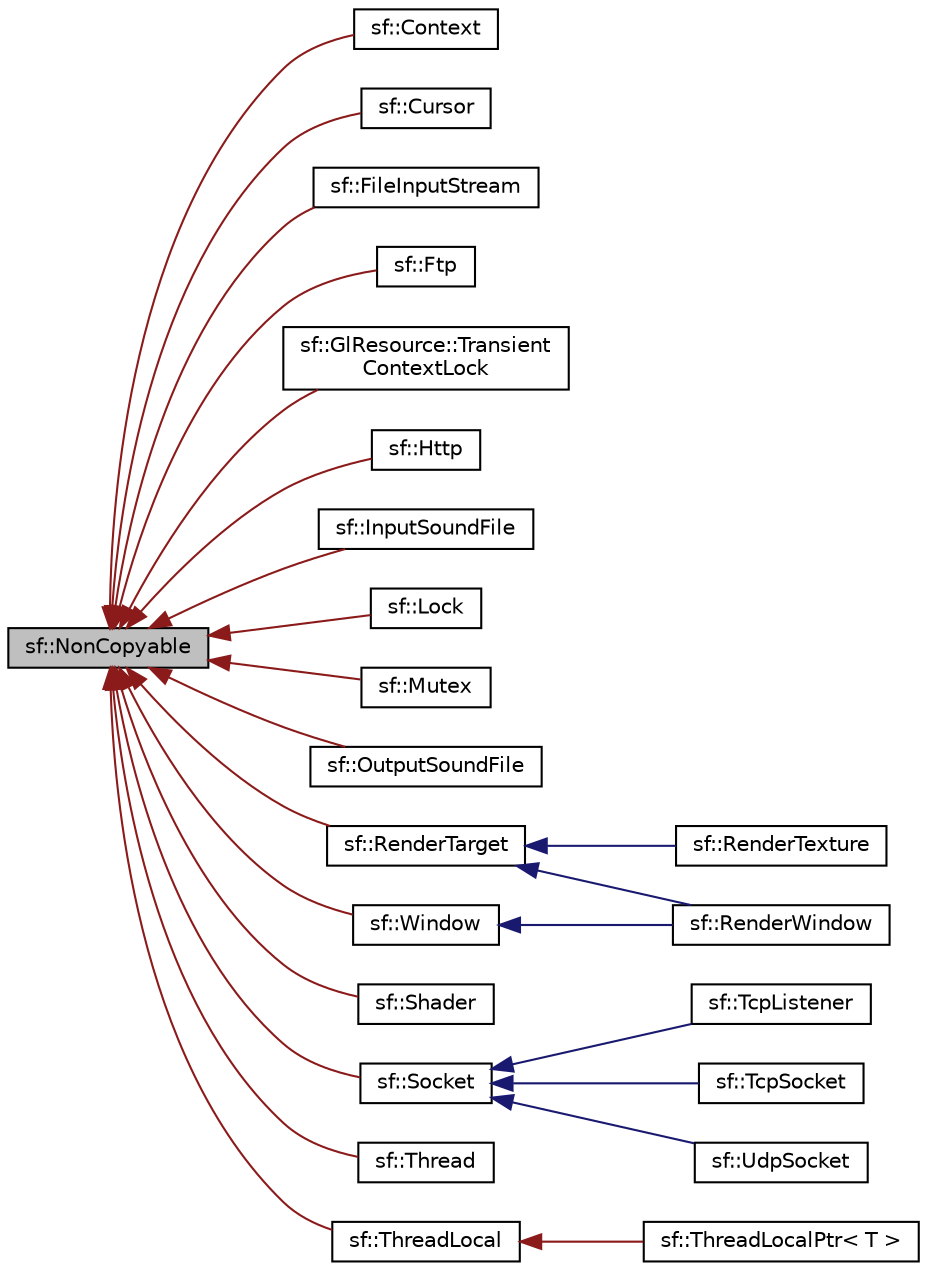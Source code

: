 digraph "sf::NonCopyable"
{
 // LATEX_PDF_SIZE
  edge [fontname="Helvetica",fontsize="10",labelfontname="Helvetica",labelfontsize="10"];
  node [fontname="Helvetica",fontsize="10",shape=record];
  rankdir="LR";
  Node1 [label="sf::NonCopyable",height=0.2,width=0.4,color="black", fillcolor="grey75", style="filled", fontcolor="black",tooltip="Utility class that makes any derived class non-copyable."];
  Node1 -> Node2 [dir="back",color="firebrick4",fontsize="10",style="solid"];
  Node2 [label="sf::Context",height=0.2,width=0.4,color="black", fillcolor="white", style="filled",URL="$classsf_1_1_context.html",tooltip="Class holding a valid drawing context."];
  Node1 -> Node3 [dir="back",color="firebrick4",fontsize="10",style="solid"];
  Node3 [label="sf::Cursor",height=0.2,width=0.4,color="black", fillcolor="white", style="filled",URL="$classsf_1_1_cursor.html",tooltip="Cursor defines the appearance of a system cursor."];
  Node1 -> Node4 [dir="back",color="firebrick4",fontsize="10",style="solid"];
  Node4 [label="sf::FileInputStream",height=0.2,width=0.4,color="black", fillcolor="white", style="filled",URL="$classsf_1_1_file_input_stream.html",tooltip="Implementation of input stream based on a file."];
  Node1 -> Node5 [dir="back",color="firebrick4",fontsize="10",style="solid"];
  Node5 [label="sf::Ftp",height=0.2,width=0.4,color="black", fillcolor="white", style="filled",URL="$classsf_1_1_ftp.html",tooltip="A FTP client."];
  Node1 -> Node6 [dir="back",color="firebrick4",fontsize="10",style="solid"];
  Node6 [label="sf::GlResource::Transient\lContextLock",height=0.2,width=0.4,color="black", fillcolor="white", style="filled",URL="$classsf_1_1_gl_resource_1_1_transient_context_lock.html",tooltip="RAII helper class to temporarily lock an available context for use."];
  Node1 -> Node7 [dir="back",color="firebrick4",fontsize="10",style="solid"];
  Node7 [label="sf::Http",height=0.2,width=0.4,color="black", fillcolor="white", style="filled",URL="$classsf_1_1_http.html",tooltip="A HTTP client."];
  Node1 -> Node8 [dir="back",color="firebrick4",fontsize="10",style="solid"];
  Node8 [label="sf::InputSoundFile",height=0.2,width=0.4,color="black", fillcolor="white", style="filled",URL="$classsf_1_1_input_sound_file.html",tooltip="Provide read access to sound files."];
  Node1 -> Node9 [dir="back",color="firebrick4",fontsize="10",style="solid"];
  Node9 [label="sf::Lock",height=0.2,width=0.4,color="black", fillcolor="white", style="filled",URL="$classsf_1_1_lock.html",tooltip="Automatic wrapper for locking and unlocking mutexes."];
  Node1 -> Node10 [dir="back",color="firebrick4",fontsize="10",style="solid"];
  Node10 [label="sf::Mutex",height=0.2,width=0.4,color="black", fillcolor="white", style="filled",URL="$classsf_1_1_mutex.html",tooltip="Blocks concurrent access to shared resources from multiple threads."];
  Node1 -> Node11 [dir="back",color="firebrick4",fontsize="10",style="solid"];
  Node11 [label="sf::OutputSoundFile",height=0.2,width=0.4,color="black", fillcolor="white", style="filled",URL="$classsf_1_1_output_sound_file.html",tooltip="Provide write access to sound files."];
  Node1 -> Node12 [dir="back",color="firebrick4",fontsize="10",style="solid"];
  Node12 [label="sf::RenderTarget",height=0.2,width=0.4,color="black", fillcolor="white", style="filled",URL="$classsf_1_1_render_target.html",tooltip="Base class for all render targets (window, texture, ...)"];
  Node12 -> Node13 [dir="back",color="midnightblue",fontsize="10",style="solid"];
  Node13 [label="sf::RenderTexture",height=0.2,width=0.4,color="black", fillcolor="white", style="filled",URL="$classsf_1_1_render_texture.html",tooltip="Target for off-screen 2D rendering into a texture."];
  Node12 -> Node14 [dir="back",color="midnightblue",fontsize="10",style="solid"];
  Node14 [label="sf::RenderWindow",height=0.2,width=0.4,color="black", fillcolor="white", style="filled",URL="$classsf_1_1_render_window.html",tooltip="Window that can serve as a target for 2D drawing."];
  Node1 -> Node15 [dir="back",color="firebrick4",fontsize="10",style="solid"];
  Node15 [label="sf::Shader",height=0.2,width=0.4,color="black", fillcolor="white", style="filled",URL="$classsf_1_1_shader.html",tooltip="Shader class (vertex, geometry and fragment)"];
  Node1 -> Node16 [dir="back",color="firebrick4",fontsize="10",style="solid"];
  Node16 [label="sf::Socket",height=0.2,width=0.4,color="black", fillcolor="white", style="filled",URL="$classsf_1_1_socket.html",tooltip="Base class for all the socket types."];
  Node16 -> Node17 [dir="back",color="midnightblue",fontsize="10",style="solid"];
  Node17 [label="sf::TcpListener",height=0.2,width=0.4,color="black", fillcolor="white", style="filled",URL="$classsf_1_1_tcp_listener.html",tooltip="Socket that listens to new TCP connections."];
  Node16 -> Node18 [dir="back",color="midnightblue",fontsize="10",style="solid"];
  Node18 [label="sf::TcpSocket",height=0.2,width=0.4,color="black", fillcolor="white", style="filled",URL="$classsf_1_1_tcp_socket.html",tooltip="Specialized socket using the TCP protocol."];
  Node16 -> Node19 [dir="back",color="midnightblue",fontsize="10",style="solid"];
  Node19 [label="sf::UdpSocket",height=0.2,width=0.4,color="black", fillcolor="white", style="filled",URL="$classsf_1_1_udp_socket.html",tooltip="Specialized socket using the UDP protocol."];
  Node1 -> Node20 [dir="back",color="firebrick4",fontsize="10",style="solid"];
  Node20 [label="sf::Thread",height=0.2,width=0.4,color="black", fillcolor="white", style="filled",URL="$classsf_1_1_thread.html",tooltip="Utility class to manipulate threads."];
  Node1 -> Node21 [dir="back",color="firebrick4",fontsize="10",style="solid"];
  Node21 [label="sf::ThreadLocal",height=0.2,width=0.4,color="black", fillcolor="white", style="filled",URL="$classsf_1_1_thread_local.html",tooltip="Defines variables with thread-local storage."];
  Node21 -> Node22 [dir="back",color="firebrick4",fontsize="10",style="solid"];
  Node22 [label="sf::ThreadLocalPtr\< T \>",height=0.2,width=0.4,color="black", fillcolor="white", style="filled",URL="$classsf_1_1_thread_local_ptr.html",tooltip="Pointer to a thread-local variable."];
  Node1 -> Node23 [dir="back",color="firebrick4",fontsize="10",style="solid"];
  Node23 [label="sf::Window",height=0.2,width=0.4,color="black", fillcolor="white", style="filled",URL="$classsf_1_1_window.html",tooltip="Window that serves as a target for OpenGL rendering."];
  Node23 -> Node14 [dir="back",color="midnightblue",fontsize="10",style="solid"];
}
